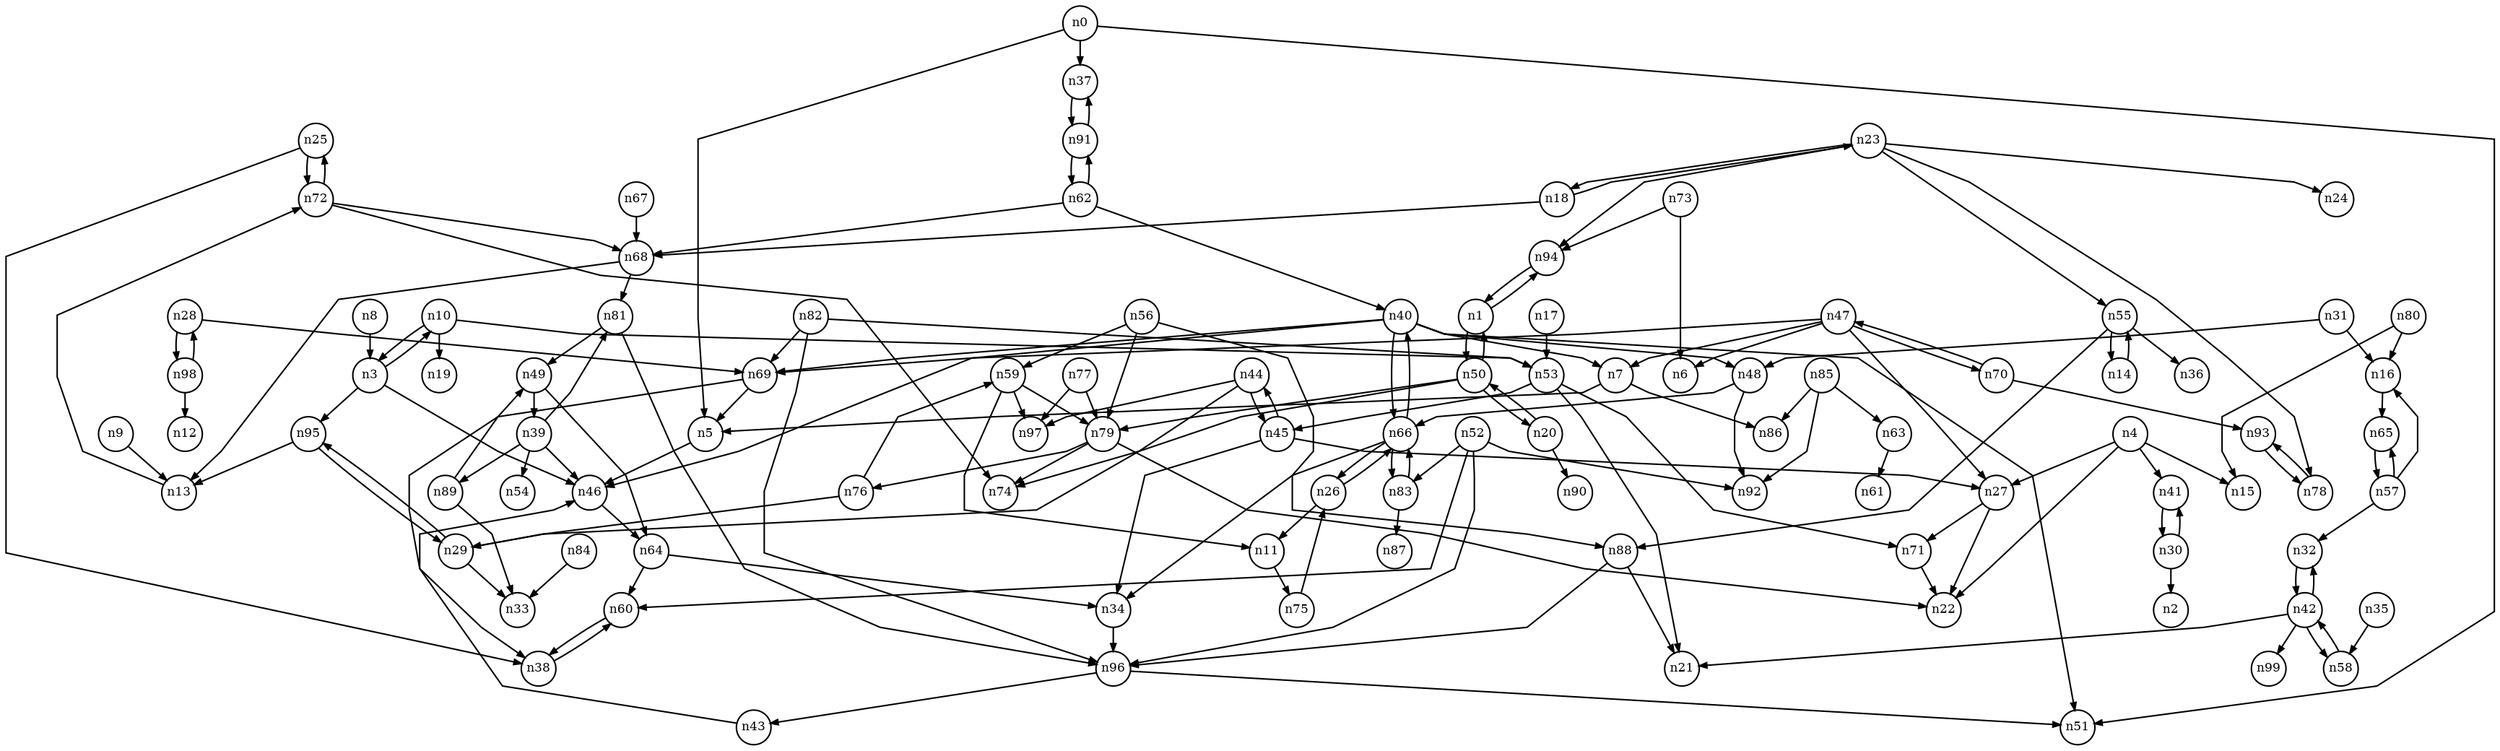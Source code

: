 digraph G{
splines=polyline;
ranksep=0.22;
nodesep=0.22;
nodesize=0.32;
fontsize=8
edge [arrowsize=0.5]
node [fontsize=8 shape=circle width=0.32 fixedsize=shape];

n5 -> n46
n0 -> n5
n0 -> n37
n0 -> n51
n37 -> n91
n94 -> n1
n1 -> n94
n1 -> n50
n10 -> n19
n10 -> n53
n10 -> n3
n3 -> n10
n3 -> n46
n3 -> n95
n46 -> n64
n95 -> n13
n95 -> n29
n4 -> n15
n4 -> n22
n4 -> n27
n4 -> n41
n27 -> n22
n27 -> n71
n41 -> n30
n7 -> n5
n7 -> n86
n8 -> n3
n13 -> n72
n9 -> n13
n53 -> n21
n53 -> n45
n53 -> n71
n17 -> n53
n68 -> n13
n68 -> n81
n18 -> n68
n18 -> n23
n20 -> n90
n20 -> n50
n23 -> n18
n23 -> n24
n23 -> n55
n23 -> n78
n23 -> n94
n55 -> n14
n55 -> n36
n55 -> n88
n78 -> n93
n38 -> n60
n25 -> n38
n25 -> n72
n11 -> n75
n26 -> n11
n26 -> n66
n71 -> n22
n69 -> n5
n69 -> n38
n28 -> n69
n28 -> n98
n98 -> n12
n98 -> n28
n29 -> n33
n29 -> n95
n30 -> n2
n30 -> n41
n16 -> n65
n31 -> n16
n31 -> n48
n48 -> n92
n48 -> n66
n96 -> n43
n96 -> n51
n34 -> n96
n58 -> n42
n35 -> n58
n39 -> n46
n39 -> n54
n39 -> n81
n39 -> n89
n81 -> n96
n81 -> n49
n89 -> n33
n89 -> n49
n40 -> n7
n40 -> n46
n40 -> n48
n40 -> n51
n40 -> n69
n40 -> n66
n42 -> n21
n42 -> n32
n42 -> n58
n42 -> n99
n32 -> n42
n43 -> n46
n44 -> n29
n44 -> n45
n44 -> n97
n45 -> n27
n45 -> n34
n45 -> n44
n47 -> n6
n47 -> n7
n47 -> n27
n47 -> n69
n47 -> n70
n49 -> n39
n49 -> n64
n64 -> n34
n64 -> n60
n50 -> n1
n50 -> n20
n50 -> n74
n50 -> n79
n79 -> n22
n79 -> n74
n79 -> n76
n60 -> n38
n52 -> n60
n52 -> n83
n52 -> n92
n52 -> n96
n83 -> n87
n83 -> n66
n14 -> n55
n88 -> n21
n88 -> n96
n59 -> n11
n59 -> n79
n59 -> n97
n56 -> n59
n56 -> n79
n56 -> n88
n57 -> n16
n57 -> n32
n57 -> n65
n62 -> n40
n62 -> n68
n62 -> n91
n91 -> n37
n91 -> n62
n63 -> n61
n65 -> n57
n66 -> n26
n66 -> n34
n66 -> n40
n66 -> n83
n67 -> n68
n70 -> n47
n70 -> n93
n93 -> n78
n72 -> n25
n72 -> n68
n72 -> n74
n73 -> n6
n73 -> n94
n75 -> n26
n76 -> n29
n76 -> n59
n77 -> n79
n77 -> n97
n80 -> n15
n80 -> n16
n82 -> n53
n82 -> n69
n82 -> n96
n84 -> n33
n85 -> n63
n85 -> n86
n85 -> n92
}
